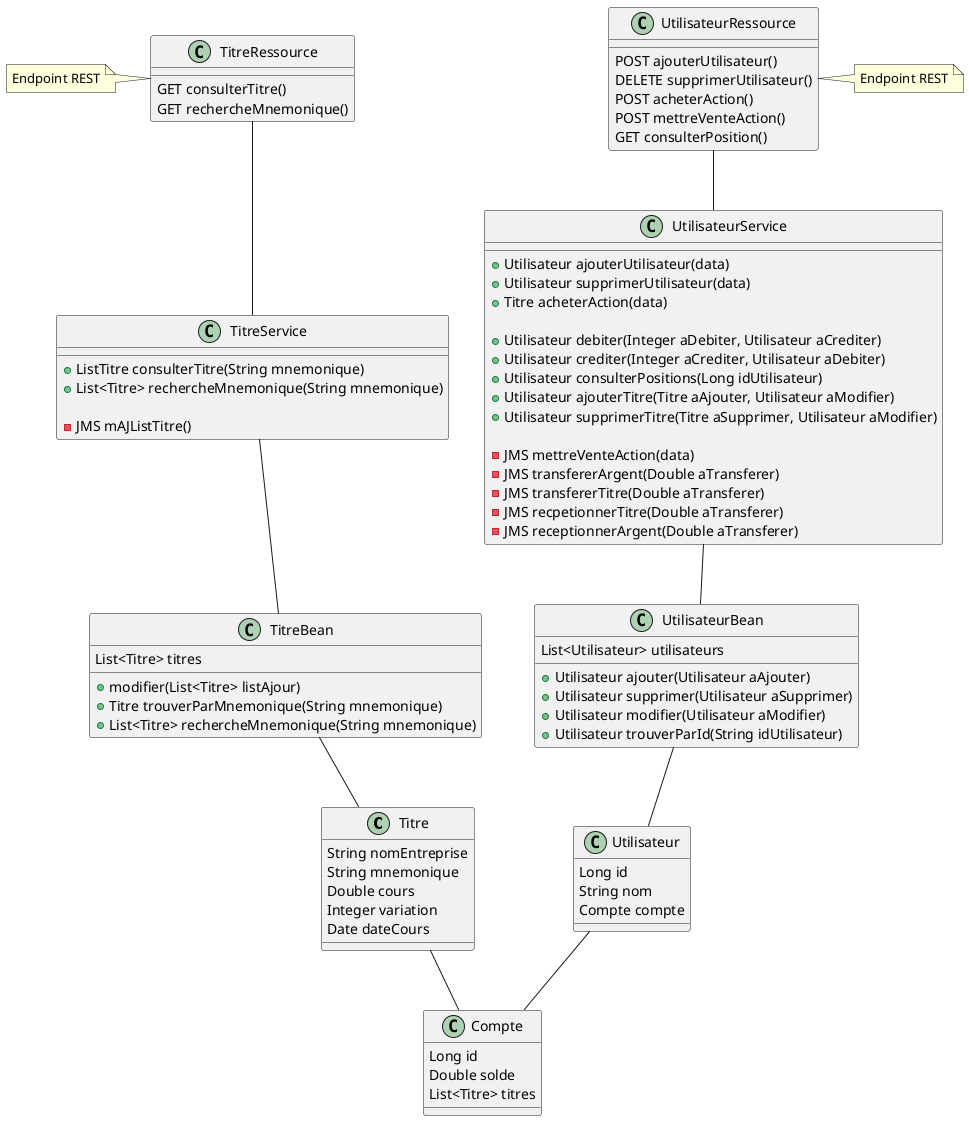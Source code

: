 @startuml classdiagram
    Titre -- Compte
    Utilisateur -- Compte
    TitreBean -- Titre
    UtilisateurBean -- Utilisateur

    TitreService -- TitreBean
    TitreRessource -- TitreService
    UtilisateurService -- UtilisateurBean
    UtilisateurRessource -- UtilisateurService


    class Titre {
        String nomEntreprise
        String mnemonique
        Double cours 
        Integer variation
        Date dateCours
    }

    class Compte {
        Long id
        Double solde
        List<Titre> titres
    }

    class Utilisateur {
        Long id
        String nom
        Compte compte
    }

    class TitreBean {
        List<Titre> titres

        + modifier(List<Titre> listAjour)
        + Titre trouverParMnemonique(String mnemonique)
        + List<Titre> rechercheMnemonique(String mnemonique)
    }

    class UtilisateurBean {
        List<Utilisateur> utilisateurs

        + Utilisateur ajouter(Utilisateur aAjouter)
        + Utilisateur supprimer(Utilisateur aSupprimer)
        + Utilisateur modifier(Utilisateur aModifier)
        + Utilisateur trouverParId(String idUtilisateur)
    }

    Class TitreService {
        + ListTitre consulterTitre(String mnemonique)
        + List<Titre> rechercheMnemonique(String mnemonique)

        - JMS mAJListTitre()
    }

    class TitreRessource {
        GET consulterTitre()
        GET rechercheMnemonique()

    }
    note left: Endpoint REST

    Class UtilisateurService {
        + Utilisateur ajouterUtilisateur(data)
        + Utilisateur supprimerUtilisateur(data)
        + Titre acheterAction(data)

        + Utilisateur debiter(Integer aDebiter, Utilisateur aCrediter)
        + Utilisateur crediter(Integer aCrediter, Utilisateur aDebiter)
        + Utilisateur consulterPositions(Long idUtilisateur)
        + Utilisateur ajouterTitre(Titre aAjouter, Utilisateur aModifier)
        + Utilisateur supprimerTitre(Titre aSupprimer, Utilisateur aModifier)

        - JMS mettreVenteAction(data)
        - JMS transfererArgent(Double aTransferer)
        - JMS transfererTitre(Double aTransferer)
        - JMS recpetionnerTitre(Double aTransferer)
        - JMS receptionnerArgent(Double aTransferer)
    }

    class UtilisateurRessource {
        POST ajouterUtilisateur()
        DELETE supprimerUtilisateur()
        POST acheterAction()
        POST mettreVenteAction()
        GET consulterPosition()
    }
    note right: Endpoint REST 

@enduml